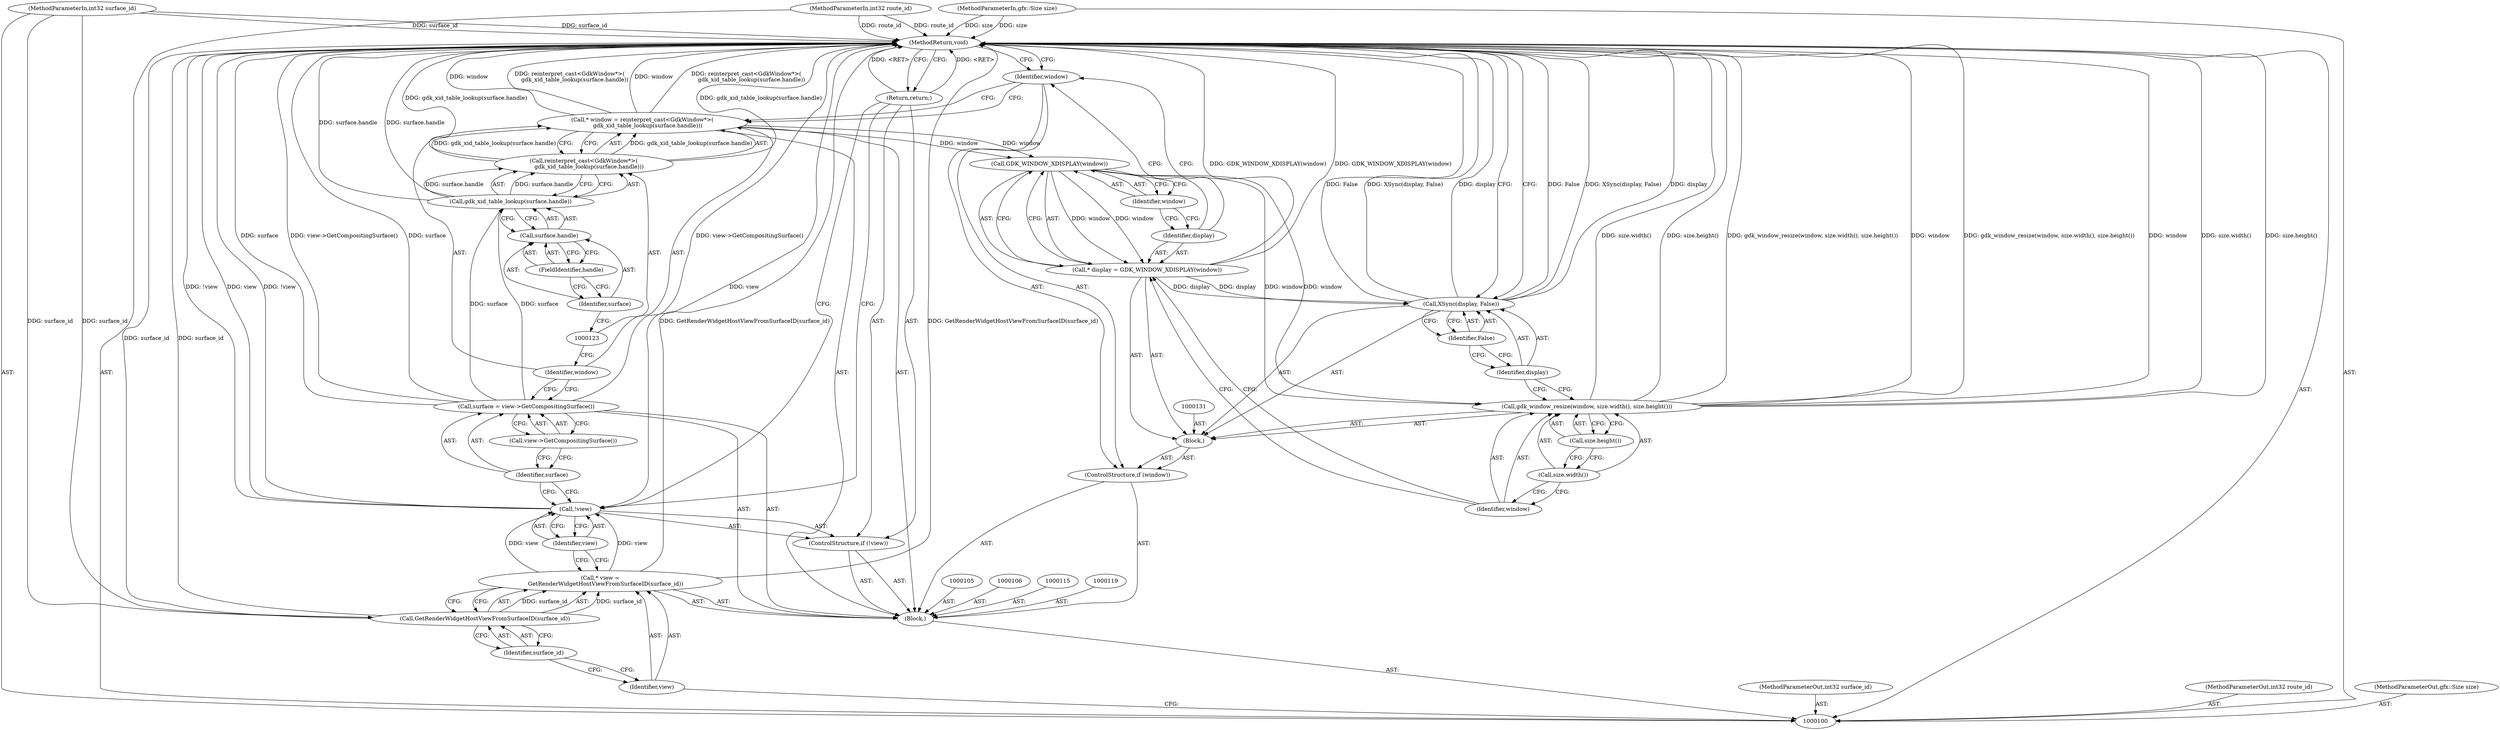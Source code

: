 digraph "0_Chrome_a151041807a7e3c702c5f935a742368333aa69d4" {
"1000143" [label="(MethodReturn,void)"];
"1000101" [label="(MethodParameterIn,int32 surface_id)"];
"1000205" [label="(MethodParameterOut,int32 surface_id)"];
"1000111" [label="(ControlStructure,if (!view))"];
"1000112" [label="(Call,!view)"];
"1000113" [label="(Identifier,view)"];
"1000114" [label="(Return,return;)"];
"1000116" [label="(Call,surface = view->GetCompositingSurface())"];
"1000117" [label="(Identifier,surface)"];
"1000118" [label="(Call,view->GetCompositingSurface())"];
"1000120" [label="(Call,* window = reinterpret_cast<GdkWindow*>(\n      gdk_xid_table_lookup(surface.handle)))"];
"1000121" [label="(Identifier,window)"];
"1000122" [label="(Call,reinterpret_cast<GdkWindow*>(\n      gdk_xid_table_lookup(surface.handle)))"];
"1000125" [label="(Call,surface.handle)"];
"1000126" [label="(Identifier,surface)"];
"1000127" [label="(FieldIdentifier,handle)"];
"1000124" [label="(Call,gdk_xid_table_lookup(surface.handle))"];
"1000128" [label="(ControlStructure,if (window))"];
"1000129" [label="(Identifier,window)"];
"1000132" [label="(Call,* display = GDK_WINDOW_XDISPLAY(window))"];
"1000133" [label="(Identifier,display)"];
"1000134" [label="(Call,GDK_WINDOW_XDISPLAY(window))"];
"1000130" [label="(Block,)"];
"1000135" [label="(Identifier,window)"];
"1000102" [label="(MethodParameterIn,int32 route_id)"];
"1000206" [label="(MethodParameterOut,int32 route_id)"];
"1000137" [label="(Identifier,window)"];
"1000138" [label="(Call,size.width())"];
"1000136" [label="(Call,gdk_window_resize(window, size.width(), size.height()))"];
"1000139" [label="(Call,size.height())"];
"1000141" [label="(Identifier,display)"];
"1000142" [label="(Identifier,False)"];
"1000140" [label="(Call,XSync(display, False))"];
"1000103" [label="(MethodParameterIn,gfx::Size size)"];
"1000207" [label="(MethodParameterOut,gfx::Size size)"];
"1000104" [label="(Block,)"];
"1000107" [label="(Call,* view =\n      GetRenderWidgetHostViewFromSurfaceID(surface_id))"];
"1000108" [label="(Identifier,view)"];
"1000110" [label="(Identifier,surface_id)"];
"1000109" [label="(Call,GetRenderWidgetHostViewFromSurfaceID(surface_id))"];
"1000143" -> "1000100"  [label="AST: "];
"1000143" -> "1000114"  [label="CFG: "];
"1000143" -> "1000140"  [label="CFG: "];
"1000143" -> "1000129"  [label="CFG: "];
"1000114" -> "1000143"  [label="DDG: <RET>"];
"1000116" -> "1000143"  [label="DDG: surface"];
"1000116" -> "1000143"  [label="DDG: view->GetCompositingSurface()"];
"1000140" -> "1000143"  [label="DDG: False"];
"1000140" -> "1000143"  [label="DDG: XSync(display, False)"];
"1000140" -> "1000143"  [label="DDG: display"];
"1000124" -> "1000143"  [label="DDG: surface.handle"];
"1000120" -> "1000143"  [label="DDG: window"];
"1000120" -> "1000143"  [label="DDG: reinterpret_cast<GdkWindow*>(\n      gdk_xid_table_lookup(surface.handle))"];
"1000136" -> "1000143"  [label="DDG: size.width()"];
"1000136" -> "1000143"  [label="DDG: size.height()"];
"1000136" -> "1000143"  [label="DDG: gdk_window_resize(window, size.width(), size.height())"];
"1000136" -> "1000143"  [label="DDG: window"];
"1000122" -> "1000143"  [label="DDG: gdk_xid_table_lookup(surface.handle)"];
"1000103" -> "1000143"  [label="DDG: size"];
"1000132" -> "1000143"  [label="DDG: GDK_WINDOW_XDISPLAY(window)"];
"1000102" -> "1000143"  [label="DDG: route_id"];
"1000112" -> "1000143"  [label="DDG: !view"];
"1000112" -> "1000143"  [label="DDG: view"];
"1000101" -> "1000143"  [label="DDG: surface_id"];
"1000109" -> "1000143"  [label="DDG: surface_id"];
"1000107" -> "1000143"  [label="DDG: GetRenderWidgetHostViewFromSurfaceID(surface_id)"];
"1000101" -> "1000100"  [label="AST: "];
"1000101" -> "1000143"  [label="DDG: surface_id"];
"1000101" -> "1000109"  [label="DDG: surface_id"];
"1000205" -> "1000100"  [label="AST: "];
"1000111" -> "1000104"  [label="AST: "];
"1000112" -> "1000111"  [label="AST: "];
"1000114" -> "1000111"  [label="AST: "];
"1000112" -> "1000111"  [label="AST: "];
"1000112" -> "1000113"  [label="CFG: "];
"1000113" -> "1000112"  [label="AST: "];
"1000114" -> "1000112"  [label="CFG: "];
"1000117" -> "1000112"  [label="CFG: "];
"1000112" -> "1000143"  [label="DDG: !view"];
"1000112" -> "1000143"  [label="DDG: view"];
"1000107" -> "1000112"  [label="DDG: view"];
"1000113" -> "1000112"  [label="AST: "];
"1000113" -> "1000107"  [label="CFG: "];
"1000112" -> "1000113"  [label="CFG: "];
"1000114" -> "1000111"  [label="AST: "];
"1000114" -> "1000112"  [label="CFG: "];
"1000143" -> "1000114"  [label="CFG: "];
"1000114" -> "1000143"  [label="DDG: <RET>"];
"1000116" -> "1000104"  [label="AST: "];
"1000116" -> "1000118"  [label="CFG: "];
"1000117" -> "1000116"  [label="AST: "];
"1000118" -> "1000116"  [label="AST: "];
"1000121" -> "1000116"  [label="CFG: "];
"1000116" -> "1000143"  [label="DDG: surface"];
"1000116" -> "1000143"  [label="DDG: view->GetCompositingSurface()"];
"1000116" -> "1000124"  [label="DDG: surface"];
"1000117" -> "1000116"  [label="AST: "];
"1000117" -> "1000112"  [label="CFG: "];
"1000118" -> "1000117"  [label="CFG: "];
"1000118" -> "1000116"  [label="AST: "];
"1000118" -> "1000117"  [label="CFG: "];
"1000116" -> "1000118"  [label="CFG: "];
"1000120" -> "1000104"  [label="AST: "];
"1000120" -> "1000122"  [label="CFG: "];
"1000121" -> "1000120"  [label="AST: "];
"1000122" -> "1000120"  [label="AST: "];
"1000129" -> "1000120"  [label="CFG: "];
"1000120" -> "1000143"  [label="DDG: window"];
"1000120" -> "1000143"  [label="DDG: reinterpret_cast<GdkWindow*>(\n      gdk_xid_table_lookup(surface.handle))"];
"1000122" -> "1000120"  [label="DDG: gdk_xid_table_lookup(surface.handle)"];
"1000120" -> "1000134"  [label="DDG: window"];
"1000121" -> "1000120"  [label="AST: "];
"1000121" -> "1000116"  [label="CFG: "];
"1000123" -> "1000121"  [label="CFG: "];
"1000122" -> "1000120"  [label="AST: "];
"1000122" -> "1000124"  [label="CFG: "];
"1000123" -> "1000122"  [label="AST: "];
"1000124" -> "1000122"  [label="AST: "];
"1000120" -> "1000122"  [label="CFG: "];
"1000122" -> "1000143"  [label="DDG: gdk_xid_table_lookup(surface.handle)"];
"1000122" -> "1000120"  [label="DDG: gdk_xid_table_lookup(surface.handle)"];
"1000124" -> "1000122"  [label="DDG: surface.handle"];
"1000125" -> "1000124"  [label="AST: "];
"1000125" -> "1000127"  [label="CFG: "];
"1000126" -> "1000125"  [label="AST: "];
"1000127" -> "1000125"  [label="AST: "];
"1000124" -> "1000125"  [label="CFG: "];
"1000126" -> "1000125"  [label="AST: "];
"1000126" -> "1000123"  [label="CFG: "];
"1000127" -> "1000126"  [label="CFG: "];
"1000127" -> "1000125"  [label="AST: "];
"1000127" -> "1000126"  [label="CFG: "];
"1000125" -> "1000127"  [label="CFG: "];
"1000124" -> "1000122"  [label="AST: "];
"1000124" -> "1000125"  [label="CFG: "];
"1000125" -> "1000124"  [label="AST: "];
"1000122" -> "1000124"  [label="CFG: "];
"1000124" -> "1000143"  [label="DDG: surface.handle"];
"1000124" -> "1000122"  [label="DDG: surface.handle"];
"1000116" -> "1000124"  [label="DDG: surface"];
"1000128" -> "1000104"  [label="AST: "];
"1000129" -> "1000128"  [label="AST: "];
"1000130" -> "1000128"  [label="AST: "];
"1000129" -> "1000128"  [label="AST: "];
"1000129" -> "1000120"  [label="CFG: "];
"1000133" -> "1000129"  [label="CFG: "];
"1000143" -> "1000129"  [label="CFG: "];
"1000132" -> "1000130"  [label="AST: "];
"1000132" -> "1000134"  [label="CFG: "];
"1000133" -> "1000132"  [label="AST: "];
"1000134" -> "1000132"  [label="AST: "];
"1000137" -> "1000132"  [label="CFG: "];
"1000132" -> "1000143"  [label="DDG: GDK_WINDOW_XDISPLAY(window)"];
"1000134" -> "1000132"  [label="DDG: window"];
"1000132" -> "1000140"  [label="DDG: display"];
"1000133" -> "1000132"  [label="AST: "];
"1000133" -> "1000129"  [label="CFG: "];
"1000135" -> "1000133"  [label="CFG: "];
"1000134" -> "1000132"  [label="AST: "];
"1000134" -> "1000135"  [label="CFG: "];
"1000135" -> "1000134"  [label="AST: "];
"1000132" -> "1000134"  [label="CFG: "];
"1000134" -> "1000132"  [label="DDG: window"];
"1000120" -> "1000134"  [label="DDG: window"];
"1000134" -> "1000136"  [label="DDG: window"];
"1000130" -> "1000128"  [label="AST: "];
"1000131" -> "1000130"  [label="AST: "];
"1000132" -> "1000130"  [label="AST: "];
"1000136" -> "1000130"  [label="AST: "];
"1000140" -> "1000130"  [label="AST: "];
"1000135" -> "1000134"  [label="AST: "];
"1000135" -> "1000133"  [label="CFG: "];
"1000134" -> "1000135"  [label="CFG: "];
"1000102" -> "1000100"  [label="AST: "];
"1000102" -> "1000143"  [label="DDG: route_id"];
"1000206" -> "1000100"  [label="AST: "];
"1000137" -> "1000136"  [label="AST: "];
"1000137" -> "1000132"  [label="CFG: "];
"1000138" -> "1000137"  [label="CFG: "];
"1000138" -> "1000136"  [label="AST: "];
"1000138" -> "1000137"  [label="CFG: "];
"1000139" -> "1000138"  [label="CFG: "];
"1000136" -> "1000130"  [label="AST: "];
"1000136" -> "1000139"  [label="CFG: "];
"1000137" -> "1000136"  [label="AST: "];
"1000138" -> "1000136"  [label="AST: "];
"1000139" -> "1000136"  [label="AST: "];
"1000141" -> "1000136"  [label="CFG: "];
"1000136" -> "1000143"  [label="DDG: size.width()"];
"1000136" -> "1000143"  [label="DDG: size.height()"];
"1000136" -> "1000143"  [label="DDG: gdk_window_resize(window, size.width(), size.height())"];
"1000136" -> "1000143"  [label="DDG: window"];
"1000134" -> "1000136"  [label="DDG: window"];
"1000139" -> "1000136"  [label="AST: "];
"1000139" -> "1000138"  [label="CFG: "];
"1000136" -> "1000139"  [label="CFG: "];
"1000141" -> "1000140"  [label="AST: "];
"1000141" -> "1000136"  [label="CFG: "];
"1000142" -> "1000141"  [label="CFG: "];
"1000142" -> "1000140"  [label="AST: "];
"1000142" -> "1000141"  [label="CFG: "];
"1000140" -> "1000142"  [label="CFG: "];
"1000140" -> "1000130"  [label="AST: "];
"1000140" -> "1000142"  [label="CFG: "];
"1000141" -> "1000140"  [label="AST: "];
"1000142" -> "1000140"  [label="AST: "];
"1000143" -> "1000140"  [label="CFG: "];
"1000140" -> "1000143"  [label="DDG: False"];
"1000140" -> "1000143"  [label="DDG: XSync(display, False)"];
"1000140" -> "1000143"  [label="DDG: display"];
"1000132" -> "1000140"  [label="DDG: display"];
"1000103" -> "1000100"  [label="AST: "];
"1000103" -> "1000143"  [label="DDG: size"];
"1000207" -> "1000100"  [label="AST: "];
"1000104" -> "1000100"  [label="AST: "];
"1000105" -> "1000104"  [label="AST: "];
"1000106" -> "1000104"  [label="AST: "];
"1000107" -> "1000104"  [label="AST: "];
"1000111" -> "1000104"  [label="AST: "];
"1000115" -> "1000104"  [label="AST: "];
"1000116" -> "1000104"  [label="AST: "];
"1000119" -> "1000104"  [label="AST: "];
"1000120" -> "1000104"  [label="AST: "];
"1000128" -> "1000104"  [label="AST: "];
"1000107" -> "1000104"  [label="AST: "];
"1000107" -> "1000109"  [label="CFG: "];
"1000108" -> "1000107"  [label="AST: "];
"1000109" -> "1000107"  [label="AST: "];
"1000113" -> "1000107"  [label="CFG: "];
"1000107" -> "1000143"  [label="DDG: GetRenderWidgetHostViewFromSurfaceID(surface_id)"];
"1000109" -> "1000107"  [label="DDG: surface_id"];
"1000107" -> "1000112"  [label="DDG: view"];
"1000108" -> "1000107"  [label="AST: "];
"1000108" -> "1000100"  [label="CFG: "];
"1000110" -> "1000108"  [label="CFG: "];
"1000110" -> "1000109"  [label="AST: "];
"1000110" -> "1000108"  [label="CFG: "];
"1000109" -> "1000110"  [label="CFG: "];
"1000109" -> "1000107"  [label="AST: "];
"1000109" -> "1000110"  [label="CFG: "];
"1000110" -> "1000109"  [label="AST: "];
"1000107" -> "1000109"  [label="CFG: "];
"1000109" -> "1000143"  [label="DDG: surface_id"];
"1000109" -> "1000107"  [label="DDG: surface_id"];
"1000101" -> "1000109"  [label="DDG: surface_id"];
}
